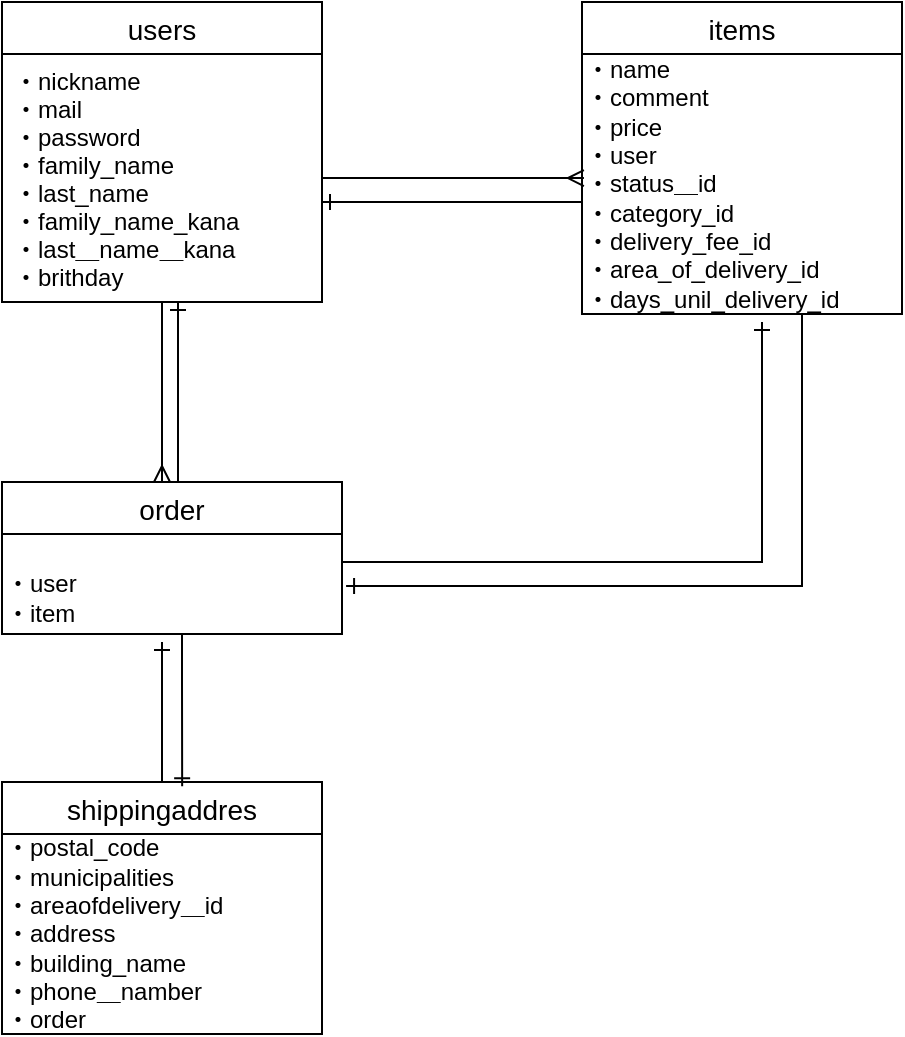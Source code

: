 <mxfile version="13.7.1" type="embed">
    <diagram id="6hGFLwfOUW9BJ-s0fimq" name="Page-1">
        <mxGraphModel dx="619" dy="584" grid="1" gridSize="10" guides="1" tooltips="1" connect="1" arrows="1" fold="1" page="1" pageScale="1" pageWidth="827" pageHeight="1169" math="0" shadow="0">
            <root>
                <mxCell id="0"/>
                <mxCell id="1" parent="0"/>
                <mxCell id="48" style="edgeStyle=orthogonalEdgeStyle;rounded=0;orthogonalLoop=1;jettySize=auto;html=1;endArrow=ERmany;endFill=0;" parent="1" source="2" edge="1">
                    <mxGeometry relative="1" as="geometry">
                        <mxPoint x="120" y="320" as="targetPoint"/>
                    </mxGeometry>
                </mxCell>
                <mxCell id="2" value="users" style="swimlane;fontStyle=0;childLayout=stackLayout;horizontal=1;startSize=26;horizontalStack=0;resizeParent=1;resizeParentMax=0;resizeLast=0;collapsible=1;marginBottom=0;align=center;fontSize=14;" parent="1" vertex="1">
                    <mxGeometry x="40" y="80" width="160" height="150" as="geometry"/>
                </mxCell>
                <mxCell id="4" value="・nickname&#10;・mail&#10;・password&#10;・family_name&#10;・last_name&#10;・family_name_kana&#10;・last＿name＿kana&#10;・brithday&#10;" style="text;strokeColor=none;fillColor=none;spacingLeft=4;spacingRight=4;overflow=hidden;rotatable=0;points=[[0,0.5],[1,0.5]];portConstraint=eastwest;fontSize=12;" parent="2" vertex="1">
                    <mxGeometry y="26" width="160" height="124" as="geometry"/>
                </mxCell>
                <mxCell id="6" value="items" style="swimlane;fontStyle=0;childLayout=stackLayout;horizontal=1;startSize=26;horizontalStack=0;resizeParent=1;resizeParentMax=0;resizeLast=0;collapsible=1;marginBottom=0;align=center;fontSize=14;" parent="1" vertex="1">
                    <mxGeometry x="330" y="80" width="160" height="156" as="geometry"/>
                </mxCell>
                <mxCell id="19" value="・name&lt;br&gt;・comment&lt;br&gt;・price&lt;br&gt;・user&lt;br&gt;・status＿id&lt;br&gt;・category_id&lt;br&gt;・delivery_fee_id&lt;br&gt;・area_of_delivery_id&lt;br&gt;・days_unil_delivery_id&lt;br&gt;" style="text;html=1;align=left;verticalAlign=middle;resizable=0;points=[];autosize=1;" parent="6" vertex="1">
                    <mxGeometry y="26" width="160" height="130" as="geometry"/>
                </mxCell>
                <mxCell id="50" style="edgeStyle=orthogonalEdgeStyle;rounded=0;orthogonalLoop=1;jettySize=auto;html=1;entryX=0.55;entryY=1;entryDx=0;entryDy=0;entryPerimeter=0;endArrow=ERone;endFill=0;" parent="1" source="10" target="4" edge="1">
                    <mxGeometry relative="1" as="geometry">
                        <Array as="points">
                            <mxPoint x="128" y="300"/>
                            <mxPoint x="128" y="300"/>
                        </Array>
                    </mxGeometry>
                </mxCell>
                <mxCell id="10" value="order" style="swimlane;fontStyle=0;childLayout=stackLayout;horizontal=1;startSize=26;horizontalStack=0;resizeParent=1;resizeParentMax=0;resizeLast=0;collapsible=1;marginBottom=0;align=center;fontSize=14;" parent="1" vertex="1">
                    <mxGeometry x="40" y="320" width="170" height="76" as="geometry"/>
                </mxCell>
                <mxCell id="20" value="&lt;br&gt;・user&lt;br&gt;・item" style="text;html=1;align=left;verticalAlign=middle;resizable=0;points=[];autosize=1;" parent="10" vertex="1">
                    <mxGeometry y="26" width="170" height="50" as="geometry"/>
                </mxCell>
                <mxCell id="46" style="edgeStyle=orthogonalEdgeStyle;rounded=0;orthogonalLoop=1;jettySize=auto;html=1;endArrow=ERone;endFill=0;" parent="1" source="14" edge="1">
                    <mxGeometry relative="1" as="geometry">
                        <mxPoint x="120" y="400" as="targetPoint"/>
                    </mxGeometry>
                </mxCell>
                <mxCell id="14" value="shippingaddres" style="swimlane;fontStyle=0;childLayout=stackLayout;horizontal=1;startSize=26;horizontalStack=0;resizeParent=1;resizeParentMax=0;resizeLast=0;collapsible=1;marginBottom=0;align=center;fontSize=14;" parent="1" vertex="1">
                    <mxGeometry x="40" y="470" width="160" height="126" as="geometry"/>
                </mxCell>
                <mxCell id="21" value="・postal_code&lt;br&gt;・municipalities&lt;br&gt;・areaofdelivery＿id&lt;br&gt;・address&lt;br&gt;・building_name&lt;br&gt;・phone＿namber&lt;br&gt;・order" style="text;html=1;align=left;verticalAlign=middle;resizable=0;points=[];autosize=1;" parent="14" vertex="1">
                    <mxGeometry y="26" width="160" height="100" as="geometry"/>
                </mxCell>
                <mxCell id="51" style="edgeStyle=orthogonalEdgeStyle;rounded=0;orthogonalLoop=1;jettySize=auto;html=1;entryX=0.563;entryY=0.017;entryDx=0;entryDy=0;entryPerimeter=0;endArrow=ERone;endFill=0;" parent="1" source="20" target="14" edge="1">
                    <mxGeometry relative="1" as="geometry">
                        <Array as="points">
                            <mxPoint x="130" y="420"/>
                            <mxPoint x="130" y="420"/>
                        </Array>
                    </mxGeometry>
                </mxCell>
                <mxCell id="53" style="edgeStyle=orthogonalEdgeStyle;rounded=0;orthogonalLoop=1;jettySize=auto;html=1;endArrow=ERmany;endFill=0;entryX=0.006;entryY=0.477;entryDx=0;entryDy=0;entryPerimeter=0;" parent="1" source="4" target="19" edge="1">
                    <mxGeometry relative="1" as="geometry">
                        <mxPoint x="320" y="168" as="targetPoint"/>
                    </mxGeometry>
                </mxCell>
                <mxCell id="54" style="edgeStyle=orthogonalEdgeStyle;rounded=0;orthogonalLoop=1;jettySize=auto;html=1;endArrow=ERone;endFill=0;" parent="1" source="19" target="4" edge="1">
                    <mxGeometry relative="1" as="geometry">
                        <Array as="points">
                            <mxPoint x="300" y="180"/>
                            <mxPoint x="300" y="180"/>
                        </Array>
                    </mxGeometry>
                </mxCell>
                <mxCell id="55" style="edgeStyle=orthogonalEdgeStyle;rounded=0;orthogonalLoop=1;jettySize=auto;html=1;entryX=1.012;entryY=0.52;entryDx=0;entryDy=0;entryPerimeter=0;endArrow=ERone;endFill=0;" parent="1" source="19" target="20" edge="1">
                    <mxGeometry relative="1" as="geometry">
                        <Array as="points">
                            <mxPoint x="440" y="372"/>
                        </Array>
                    </mxGeometry>
                </mxCell>
                <mxCell id="56" style="edgeStyle=orthogonalEdgeStyle;rounded=0;orthogonalLoop=1;jettySize=auto;html=1;endArrow=ERone;endFill=0;" parent="1" source="20" edge="1">
                    <mxGeometry relative="1" as="geometry">
                        <mxPoint x="420" y="240" as="targetPoint"/>
                        <Array as="points">
                            <mxPoint x="420" y="360"/>
                            <mxPoint x="420" y="240"/>
                        </Array>
                    </mxGeometry>
                </mxCell>
            </root>
        </mxGraphModel>
    </diagram>
</mxfile>